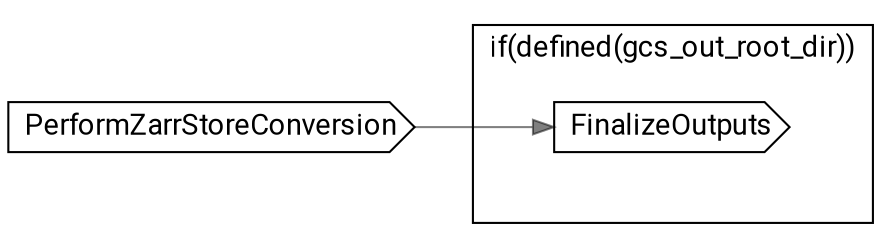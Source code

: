 // ConvertToZarrStore
digraph {
	compound=true rankdir=LR
	node [fontname=Roboto]
	edge [color="#00000080"]
	"call-PerformZarrStoreConversion" [label=PerformZarrStoreConversion shape=cds]
	subgraph "cluster-if-L35C5" {
		fontname=Roboto label="if(defined(gcs_out_root_dir))" rank=same
		"call-FinalizeOutputs" [label=FinalizeOutputs shape=cds]
		"if-L35C5" [label="" height=0 margin=0 style=invis width=0]
	}
	"call-PerformZarrStoreConversion" -> "call-FinalizeOutputs"
}
